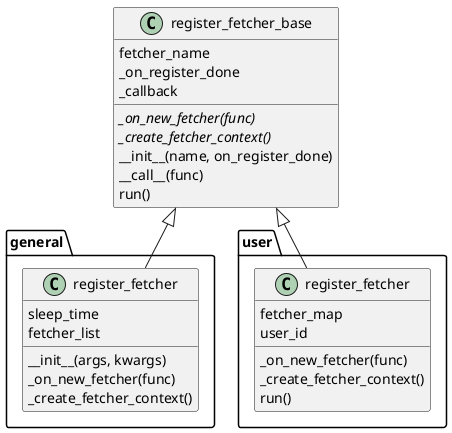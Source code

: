 @startuml
class register_fetcher_base {
	fetcher_name
	_on_register_done
	_callback
	{abstract} _on_new_fetcher(func)
	{abstract} _create_fetcher_context()
	__init__(name, on_register_done)
	__call__(func)
	run()
}
register_fetcher_base <|-- general.register_fetcher
class general.register_fetcher {
	sleep_time
	fetcher_list
	__init__(args, kwargs)
	_on_new_fetcher(func)
	_create_fetcher_context()
}
register_fetcher_base <|-- user.register_fetcher
class user.register_fetcher {
	fetcher_map
	user_id
	_on_new_fetcher(func)
	_create_fetcher_context()
	run()
}
@enduml
